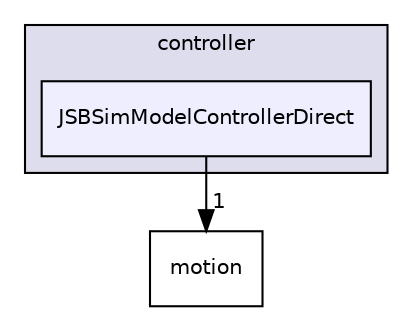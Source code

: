 digraph "/root/scrimmage/scrimmage/include/scrimmage/plugins/controller/JSBSimModelControllerDirect" {
  compound=true
  node [ fontsize="10", fontname="Helvetica"];
  edge [ labelfontsize="10", labelfontname="Helvetica"];
  subgraph clusterdir_da9620d34cca5c42773312c818662e06 {
    graph [ bgcolor="#ddddee", pencolor="black", label="controller" fontname="Helvetica", fontsize="10", URL="dir_da9620d34cca5c42773312c818662e06.html"]
  dir_22d3e75af10204b1b721f03606bcb6d3 [shape=box, label="JSBSimModelControllerDirect", style="filled", fillcolor="#eeeeff", pencolor="black", URL="dir_22d3e75af10204b1b721f03606bcb6d3.html"];
  }
  dir_225ac9950e75cf8b57b2a00ffecc8137 [shape=box label="motion" URL="dir_225ac9950e75cf8b57b2a00ffecc8137.html"];
  dir_22d3e75af10204b1b721f03606bcb6d3->dir_225ac9950e75cf8b57b2a00ffecc8137 [headlabel="1", labeldistance=1.5 headhref="dir_000068_000012.html"];
}
